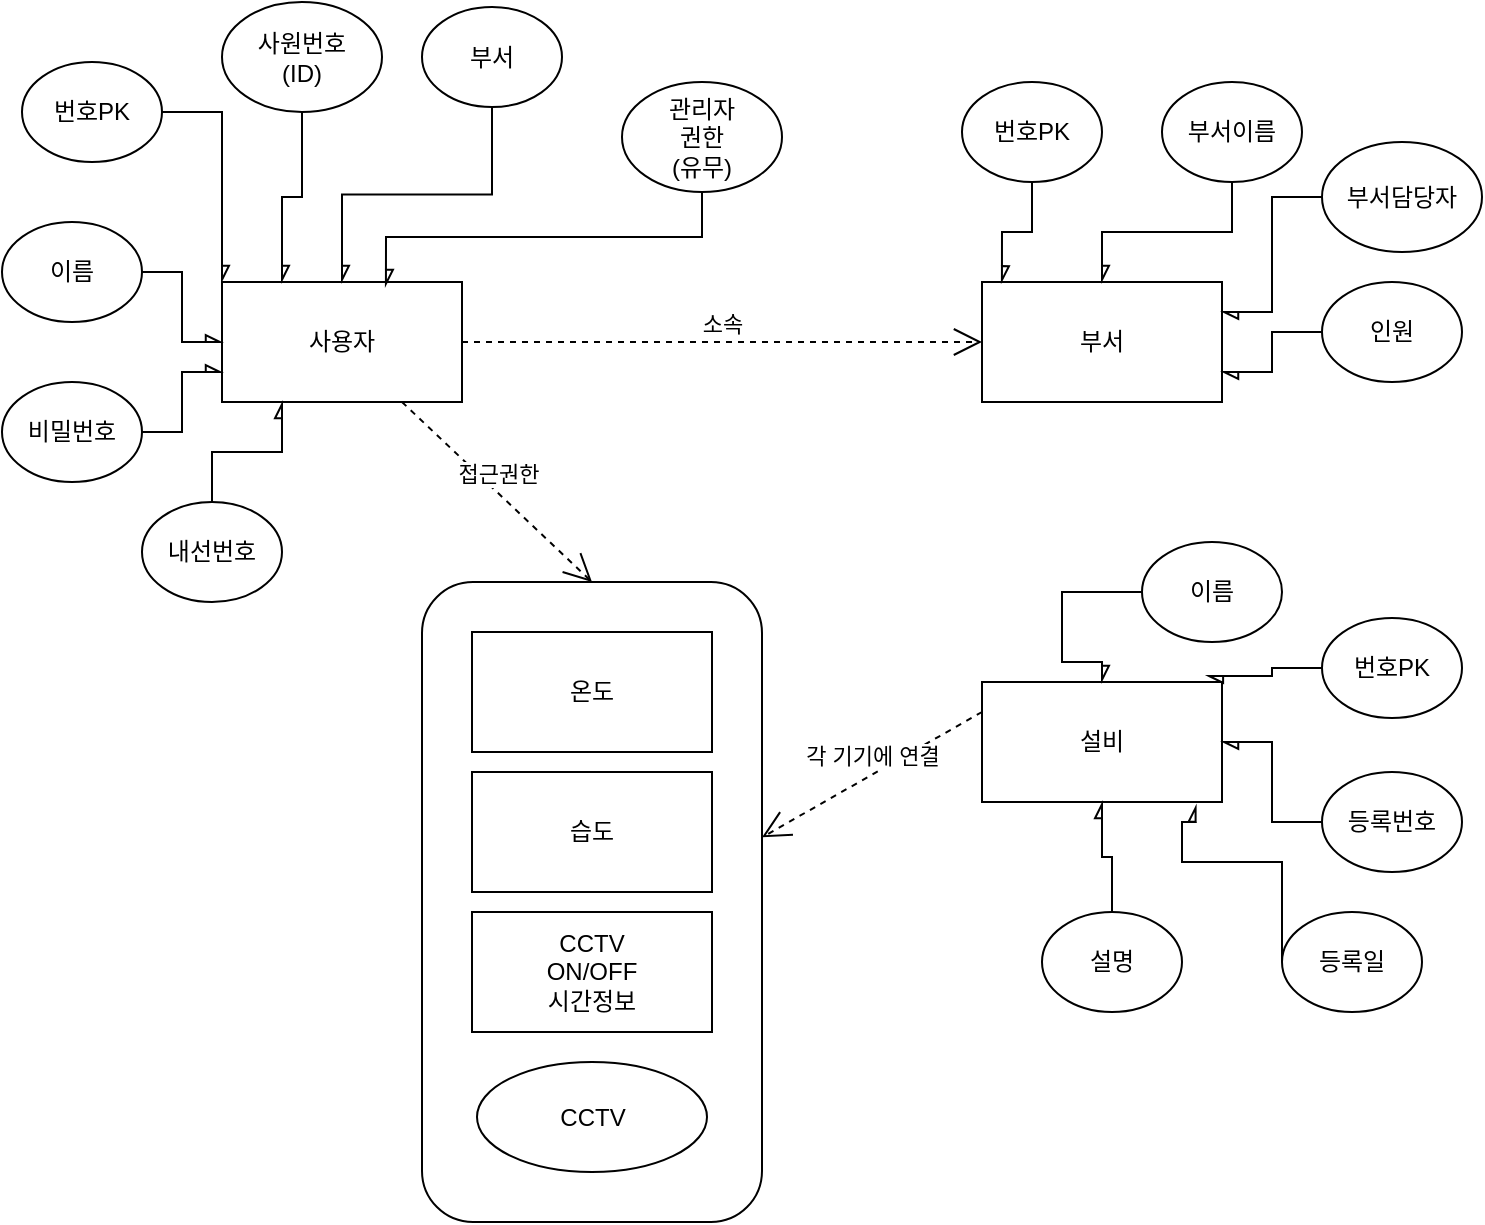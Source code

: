 <mxfile version="16.5.6" type="github">
  <diagram id="prtHgNgQTEPvFCAcTncT" name="Page-1">
    <mxGraphModel dx="1422" dy="794" grid="1" gridSize="10" guides="1" tooltips="1" connect="1" arrows="1" fold="1" page="1" pageScale="1" pageWidth="827" pageHeight="1169" math="0" shadow="0">
      <root>
        <mxCell id="0" />
        <mxCell id="1" parent="0" />
        <mxCell id="oxoETkUWp5EvTvaoR21V-54" value="" style="rounded=1;whiteSpace=wrap;html=1;" parent="1" vertex="1">
          <mxGeometry x="240" y="310" width="170" height="320" as="geometry" />
        </mxCell>
        <mxCell id="oxoETkUWp5EvTvaoR21V-1" value="사용자" style="rounded=0;whiteSpace=wrap;html=1;" parent="1" vertex="1">
          <mxGeometry x="140" y="160" width="120" height="60" as="geometry" />
        </mxCell>
        <mxCell id="oxoETkUWp5EvTvaoR21V-10" style="edgeStyle=orthogonalEdgeStyle;rounded=0;orthogonalLoop=1;jettySize=auto;html=1;entryX=0;entryY=0;entryDx=0;entryDy=0;endArrow=async;endFill=0;" parent="1" source="oxoETkUWp5EvTvaoR21V-2" target="oxoETkUWp5EvTvaoR21V-1" edge="1">
          <mxGeometry relative="1" as="geometry" />
        </mxCell>
        <mxCell id="oxoETkUWp5EvTvaoR21V-2" value="번호PK" style="ellipse;whiteSpace=wrap;html=1;" parent="1" vertex="1">
          <mxGeometry x="40" y="50" width="70" height="50" as="geometry" />
        </mxCell>
        <mxCell id="oxoETkUWp5EvTvaoR21V-9" value="" style="edgeStyle=orthogonalEdgeStyle;rounded=0;orthogonalLoop=1;jettySize=auto;html=1;entryX=0.25;entryY=0;entryDx=0;entryDy=0;endArrow=async;endFill=0;" parent="1" source="oxoETkUWp5EvTvaoR21V-3" target="oxoETkUWp5EvTvaoR21V-1" edge="1">
          <mxGeometry relative="1" as="geometry" />
        </mxCell>
        <mxCell id="oxoETkUWp5EvTvaoR21V-3" value="사원번호 &lt;br&gt;(ID)" style="ellipse;whiteSpace=wrap;html=1;" parent="1" vertex="1">
          <mxGeometry x="140" y="20" width="80" height="55" as="geometry" />
        </mxCell>
        <mxCell id="oxoETkUWp5EvTvaoR21V-8" style="edgeStyle=orthogonalEdgeStyle;rounded=0;orthogonalLoop=1;jettySize=auto;html=1;endArrow=async;endFill=0;" parent="1" source="oxoETkUWp5EvTvaoR21V-4" target="oxoETkUWp5EvTvaoR21V-1" edge="1">
          <mxGeometry relative="1" as="geometry" />
        </mxCell>
        <mxCell id="oxoETkUWp5EvTvaoR21V-4" value="부서" style="ellipse;whiteSpace=wrap;html=1;" parent="1" vertex="1">
          <mxGeometry x="240" y="22.5" width="70" height="50" as="geometry" />
        </mxCell>
        <mxCell id="oxoETkUWp5EvTvaoR21V-5" value="관리자&lt;br&gt;권한&lt;br&gt;(유무)" style="ellipse;whiteSpace=wrap;html=1;" parent="1" vertex="1">
          <mxGeometry x="340" y="60" width="80" height="55" as="geometry" />
        </mxCell>
        <mxCell id="oxoETkUWp5EvTvaoR21V-11" style="edgeStyle=orthogonalEdgeStyle;rounded=0;orthogonalLoop=1;jettySize=auto;html=1;endArrow=async;endFill=0;entryX=0.683;entryY=0.033;entryDx=0;entryDy=0;entryPerimeter=0;exitX=0.5;exitY=1;exitDx=0;exitDy=0;" parent="1" source="oxoETkUWp5EvTvaoR21V-5" target="oxoETkUWp5EvTvaoR21V-1" edge="1">
          <mxGeometry relative="1" as="geometry">
            <mxPoint x="310" y="137.5" as="sourcePoint" />
            <mxPoint x="230" y="150" as="targetPoint" />
          </mxGeometry>
        </mxCell>
        <mxCell id="oxoETkUWp5EvTvaoR21V-13" value="부서" style="rounded=0;whiteSpace=wrap;html=1;" parent="1" vertex="1">
          <mxGeometry x="520" y="160" width="120" height="60" as="geometry" />
        </mxCell>
        <mxCell id="oxoETkUWp5EvTvaoR21V-14" value="설비" style="rounded=0;whiteSpace=wrap;html=1;" parent="1" vertex="1">
          <mxGeometry x="520" y="360" width="120" height="60" as="geometry" />
        </mxCell>
        <mxCell id="oxoETkUWp5EvTvaoR21V-57" value="" style="edgeStyle=orthogonalEdgeStyle;rounded=0;orthogonalLoop=1;jettySize=auto;html=1;endArrow=async;endFill=0;entryX=0.937;entryY=-0.05;entryDx=0;entryDy=0;entryPerimeter=0;" parent="1" source="oxoETkUWp5EvTvaoR21V-15" target="oxoETkUWp5EvTvaoR21V-14" edge="1">
          <mxGeometry relative="1" as="geometry" />
        </mxCell>
        <mxCell id="oxoETkUWp5EvTvaoR21V-15" value="번호PK" style="ellipse;whiteSpace=wrap;html=1;" parent="1" vertex="1">
          <mxGeometry x="690" y="328" width="70" height="50" as="geometry" />
        </mxCell>
        <mxCell id="oxoETkUWp5EvTvaoR21V-16" value="CCTV" style="ellipse;whiteSpace=wrap;html=1;" parent="1" vertex="1">
          <mxGeometry x="267.5" y="550" width="115" height="55" as="geometry" />
        </mxCell>
        <mxCell id="oxoETkUWp5EvTvaoR21V-58" value="" style="edgeStyle=orthogonalEdgeStyle;rounded=0;orthogonalLoop=1;jettySize=auto;html=1;endArrow=async;endFill=0;" parent="1" source="oxoETkUWp5EvTvaoR21V-20" target="oxoETkUWp5EvTvaoR21V-14" edge="1">
          <mxGeometry relative="1" as="geometry" />
        </mxCell>
        <mxCell id="oxoETkUWp5EvTvaoR21V-20" value="등록번호" style="ellipse;whiteSpace=wrap;html=1;" parent="1" vertex="1">
          <mxGeometry x="690" y="405" width="70" height="50" as="geometry" />
        </mxCell>
        <mxCell id="oxoETkUWp5EvTvaoR21V-60" value="" style="edgeStyle=orthogonalEdgeStyle;rounded=0;orthogonalLoop=1;jettySize=auto;html=1;endArrow=async;endFill=0;" parent="1" source="oxoETkUWp5EvTvaoR21V-23" target="oxoETkUWp5EvTvaoR21V-14" edge="1">
          <mxGeometry relative="1" as="geometry" />
        </mxCell>
        <mxCell id="oxoETkUWp5EvTvaoR21V-23" value="설명" style="ellipse;whiteSpace=wrap;html=1;" parent="1" vertex="1">
          <mxGeometry x="550" y="475" width="70" height="50" as="geometry" />
        </mxCell>
        <mxCell id="oxoETkUWp5EvTvaoR21V-59" value="" style="edgeStyle=orthogonalEdgeStyle;rounded=0;orthogonalLoop=1;jettySize=auto;html=1;endArrow=async;endFill=0;entryX=0.89;entryY=1.03;entryDx=0;entryDy=0;entryPerimeter=0;" parent="1" source="oxoETkUWp5EvTvaoR21V-24" target="oxoETkUWp5EvTvaoR21V-14" edge="1">
          <mxGeometry relative="1" as="geometry">
            <Array as="points">
              <mxPoint x="670" y="450" />
              <mxPoint x="620" y="450" />
              <mxPoint x="620" y="430" />
              <mxPoint x="627" y="430" />
            </Array>
          </mxGeometry>
        </mxCell>
        <mxCell id="oxoETkUWp5EvTvaoR21V-24" value="등록일" style="ellipse;whiteSpace=wrap;html=1;" parent="1" vertex="1">
          <mxGeometry x="670" y="475" width="70" height="50" as="geometry" />
        </mxCell>
        <mxCell id="oxoETkUWp5EvTvaoR21V-27" style="edgeStyle=orthogonalEdgeStyle;rounded=0;orthogonalLoop=1;jettySize=auto;html=1;entryX=0.25;entryY=1;entryDx=0;entryDy=0;endArrow=async;endFill=0;" parent="1" source="oxoETkUWp5EvTvaoR21V-25" target="oxoETkUWp5EvTvaoR21V-1" edge="1">
          <mxGeometry relative="1" as="geometry" />
        </mxCell>
        <mxCell id="oxoETkUWp5EvTvaoR21V-25" value="내선번호" style="ellipse;whiteSpace=wrap;html=1;" parent="1" vertex="1">
          <mxGeometry x="100" y="270" width="70" height="50" as="geometry" />
        </mxCell>
        <mxCell id="oxoETkUWp5EvTvaoR21V-40" value="" style="edgeStyle=orthogonalEdgeStyle;rounded=0;orthogonalLoop=1;jettySize=auto;html=1;endArrow=async;endFill=0;entryX=0.083;entryY=0.003;entryDx=0;entryDy=0;entryPerimeter=0;" parent="1" source="oxoETkUWp5EvTvaoR21V-29" target="oxoETkUWp5EvTvaoR21V-13" edge="1">
          <mxGeometry relative="1" as="geometry" />
        </mxCell>
        <mxCell id="oxoETkUWp5EvTvaoR21V-29" value="번호PK" style="ellipse;whiteSpace=wrap;html=1;" parent="1" vertex="1">
          <mxGeometry x="510" y="60" width="70" height="50" as="geometry" />
        </mxCell>
        <mxCell id="oxoETkUWp5EvTvaoR21V-43" style="edgeStyle=orthogonalEdgeStyle;rounded=0;orthogonalLoop=1;jettySize=auto;html=1;entryX=1;entryY=0.25;entryDx=0;entryDy=0;endArrow=async;endFill=0;" parent="1" source="oxoETkUWp5EvTvaoR21V-30" target="oxoETkUWp5EvTvaoR21V-13" edge="1">
          <mxGeometry relative="1" as="geometry" />
        </mxCell>
        <mxCell id="oxoETkUWp5EvTvaoR21V-30" value="부서담당자" style="ellipse;whiteSpace=wrap;html=1;" parent="1" vertex="1">
          <mxGeometry x="690" y="90" width="80" height="55" as="geometry" />
        </mxCell>
        <mxCell id="oxoETkUWp5EvTvaoR21V-41" value="" style="edgeStyle=orthogonalEdgeStyle;rounded=0;orthogonalLoop=1;jettySize=auto;html=1;endArrow=async;endFill=0;" parent="1" source="oxoETkUWp5EvTvaoR21V-34" target="oxoETkUWp5EvTvaoR21V-13" edge="1">
          <mxGeometry relative="1" as="geometry" />
        </mxCell>
        <mxCell id="oxoETkUWp5EvTvaoR21V-34" value="부서이름" style="ellipse;whiteSpace=wrap;html=1;" parent="1" vertex="1">
          <mxGeometry x="610" y="60" width="70" height="50" as="geometry" />
        </mxCell>
        <mxCell id="oxoETkUWp5EvTvaoR21V-44" style="edgeStyle=orthogonalEdgeStyle;rounded=0;orthogonalLoop=1;jettySize=auto;html=1;entryX=1;entryY=0.75;entryDx=0;entryDy=0;endArrow=async;endFill=0;" parent="1" source="oxoETkUWp5EvTvaoR21V-35" target="oxoETkUWp5EvTvaoR21V-13" edge="1">
          <mxGeometry relative="1" as="geometry" />
        </mxCell>
        <mxCell id="oxoETkUWp5EvTvaoR21V-35" value="인원" style="ellipse;whiteSpace=wrap;html=1;" parent="1" vertex="1">
          <mxGeometry x="690" y="160" width="70" height="50" as="geometry" />
        </mxCell>
        <mxCell id="oxoETkUWp5EvTvaoR21V-61" value="" style="edgeStyle=orthogonalEdgeStyle;rounded=0;orthogonalLoop=1;jettySize=auto;html=1;endArrow=async;endFill=0;" parent="1" source="oxoETkUWp5EvTvaoR21V-36" target="oxoETkUWp5EvTvaoR21V-1" edge="1">
          <mxGeometry relative="1" as="geometry" />
        </mxCell>
        <mxCell id="oxoETkUWp5EvTvaoR21V-36" value="이름" style="ellipse;whiteSpace=wrap;html=1;" parent="1" vertex="1">
          <mxGeometry x="30" y="130" width="70" height="50" as="geometry" />
        </mxCell>
        <mxCell id="oxoETkUWp5EvTvaoR21V-56" style="edgeStyle=orthogonalEdgeStyle;rounded=0;orthogonalLoop=1;jettySize=auto;html=1;entryX=0.5;entryY=0;entryDx=0;entryDy=0;endArrow=async;endFill=0;" parent="1" source="oxoETkUWp5EvTvaoR21V-37" target="oxoETkUWp5EvTvaoR21V-14" edge="1">
          <mxGeometry relative="1" as="geometry">
            <Array as="points">
              <mxPoint x="560" y="315" />
              <mxPoint x="560" y="350" />
              <mxPoint x="580" y="350" />
            </Array>
          </mxGeometry>
        </mxCell>
        <mxCell id="oxoETkUWp5EvTvaoR21V-37" value="이름" style="ellipse;whiteSpace=wrap;html=1;" parent="1" vertex="1">
          <mxGeometry x="600" y="290" width="70" height="50" as="geometry" />
        </mxCell>
        <mxCell id="oxoETkUWp5EvTvaoR21V-51" value="온도" style="rounded=0;whiteSpace=wrap;html=1;" parent="1" vertex="1">
          <mxGeometry x="265" y="335" width="120" height="60" as="geometry" />
        </mxCell>
        <mxCell id="oxoETkUWp5EvTvaoR21V-52" value="습도" style="rounded=0;whiteSpace=wrap;html=1;" parent="1" vertex="1">
          <mxGeometry x="265" y="405" width="120" height="60" as="geometry" />
        </mxCell>
        <mxCell id="oxoETkUWp5EvTvaoR21V-53" value="CCTV&lt;br&gt;ON/OFF&lt;br&gt;시간정보" style="rounded=0;whiteSpace=wrap;html=1;" parent="1" vertex="1">
          <mxGeometry x="265" y="475" width="120" height="60" as="geometry" />
        </mxCell>
        <mxCell id="oxoETkUWp5EvTvaoR21V-62" value="" style="edgeStyle=orthogonalEdgeStyle;rounded=0;orthogonalLoop=1;jettySize=auto;html=1;endArrow=async;endFill=0;entryX=0;entryY=0.75;entryDx=0;entryDy=0;" parent="1" source="oxoETkUWp5EvTvaoR21V-55" target="oxoETkUWp5EvTvaoR21V-1" edge="1">
          <mxGeometry relative="1" as="geometry" />
        </mxCell>
        <mxCell id="oxoETkUWp5EvTvaoR21V-55" value="비밀번호" style="ellipse;whiteSpace=wrap;html=1;" parent="1" vertex="1">
          <mxGeometry x="30" y="210" width="70" height="50" as="geometry" />
        </mxCell>
        <mxCell id="oxoETkUWp5EvTvaoR21V-63" value="접근권한" style="edgeStyle=none;html=1;endArrow=open;endSize=12;dashed=1;verticalAlign=bottom;rounded=0;exitX=0.75;exitY=1;exitDx=0;exitDy=0;entryX=0.5;entryY=0;entryDx=0;entryDy=0;" parent="1" source="oxoETkUWp5EvTvaoR21V-1" target="oxoETkUWp5EvTvaoR21V-54" edge="1">
          <mxGeometry width="160" relative="1" as="geometry">
            <mxPoint x="380" y="300" as="sourcePoint" />
            <mxPoint x="540" y="300" as="targetPoint" />
          </mxGeometry>
        </mxCell>
        <mxCell id="oxoETkUWp5EvTvaoR21V-64" value="소속" style="edgeStyle=none;html=1;endArrow=open;endSize=12;dashed=1;verticalAlign=bottom;rounded=0;entryX=0;entryY=0.5;entryDx=0;entryDy=0;" parent="1" target="oxoETkUWp5EvTvaoR21V-13" edge="1">
          <mxGeometry width="160" relative="1" as="geometry">
            <mxPoint x="260" y="190" as="sourcePoint" />
            <mxPoint x="420" y="190" as="targetPoint" />
          </mxGeometry>
        </mxCell>
        <mxCell id="oxoETkUWp5EvTvaoR21V-65" value="각 기기에 연결" style="edgeStyle=none;html=1;endArrow=open;endSize=12;dashed=1;verticalAlign=bottom;rounded=0;exitX=0;exitY=0.25;exitDx=0;exitDy=0;entryX=1;entryY=0.399;entryDx=0;entryDy=0;entryPerimeter=0;" parent="1" source="oxoETkUWp5EvTvaoR21V-14" target="oxoETkUWp5EvTvaoR21V-54" edge="1">
          <mxGeometry width="160" relative="1" as="geometry">
            <mxPoint x="380" y="300" as="sourcePoint" />
            <mxPoint x="540" y="300" as="targetPoint" />
          </mxGeometry>
        </mxCell>
      </root>
    </mxGraphModel>
  </diagram>
</mxfile>
